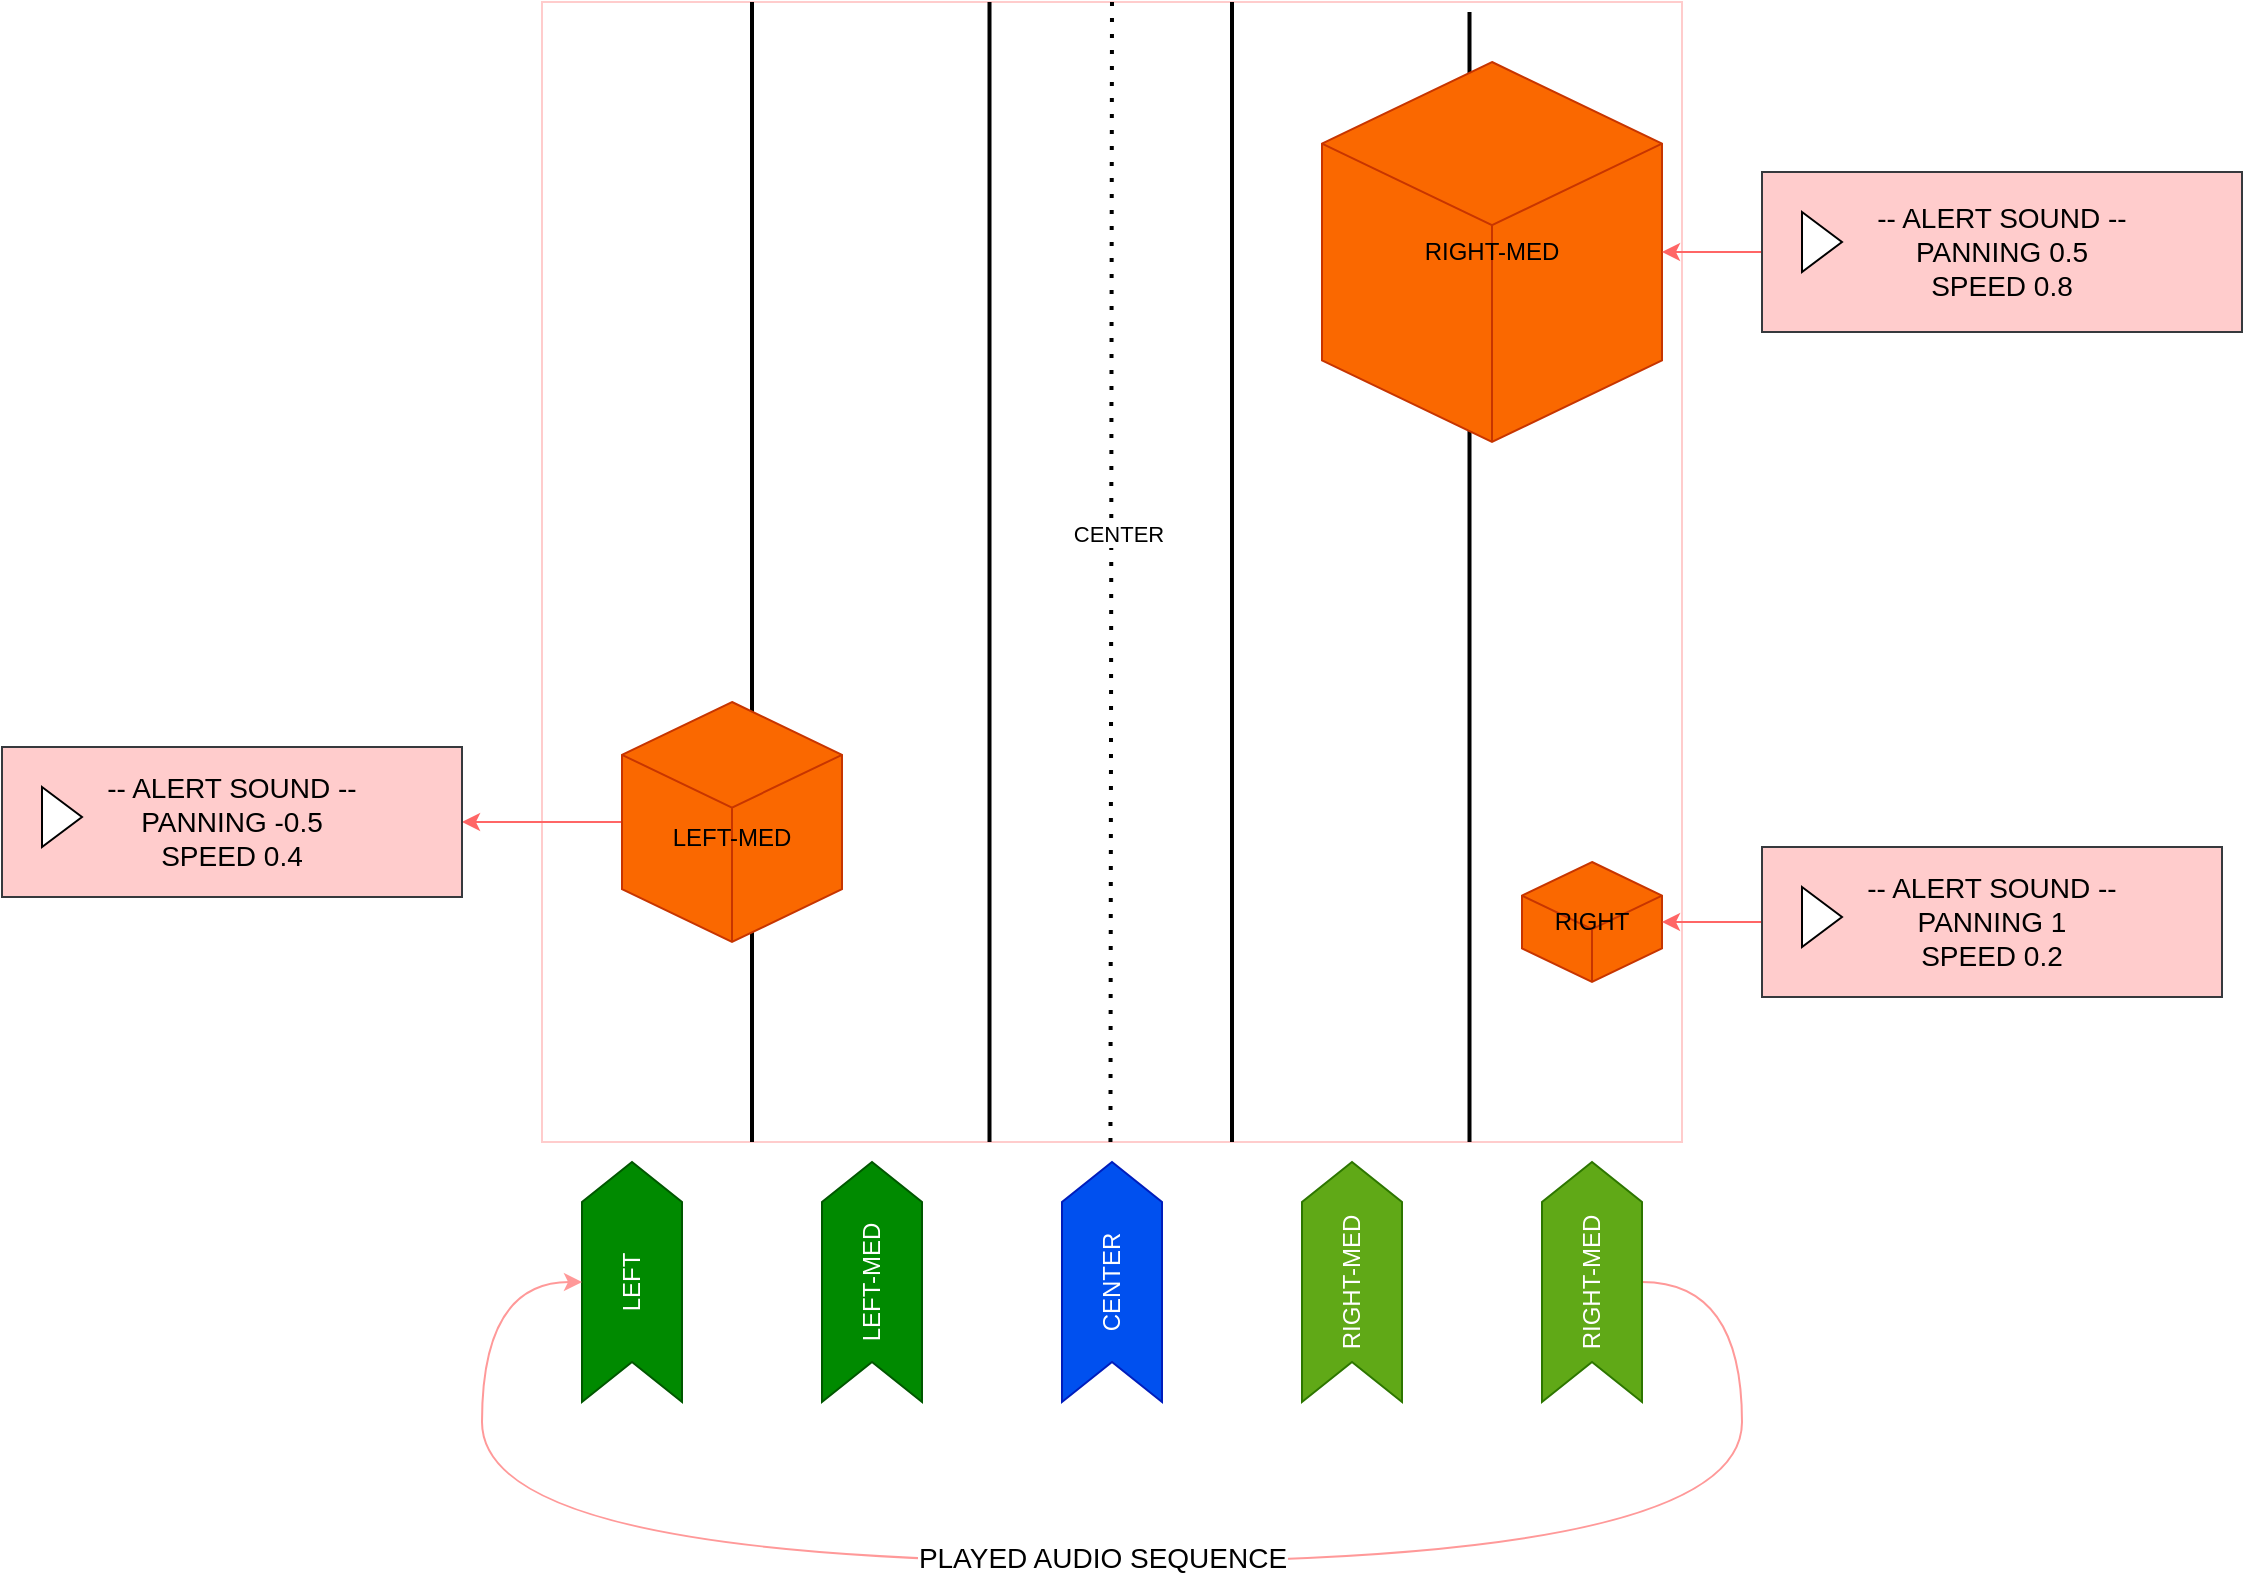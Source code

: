 <mxfile version="24.6.4" type="device">
  <diagram name="Página-1" id="OOLhiQYaRzrUzU_-95qS">
    <mxGraphModel dx="2591" dy="2265" grid="1" gridSize="10" guides="1" tooltips="1" connect="1" arrows="1" fold="1" page="1" pageScale="1" pageWidth="827" pageHeight="1169" math="0" shadow="0">
      <root>
        <mxCell id="0" />
        <mxCell id="1" parent="0" />
        <mxCell id="5I94mgKOTIEArTd720f6-1" value="" style="whiteSpace=wrap;html=1;aspect=fixed;strokeColor=#FFCCCC;" parent="1" vertex="1">
          <mxGeometry x="180" y="-110" width="570" height="570" as="geometry" />
        </mxCell>
        <mxCell id="5I94mgKOTIEArTd720f6-21" value="LEFT" style="shape=step;perimeter=stepPerimeter;whiteSpace=wrap;html=1;fixedSize=1;fillColor=#008a00;strokeColor=#005700;rotation=-90;fontColor=#ffffff;" parent="1" vertex="1">
          <mxGeometry x="165" y="505" width="120" height="50" as="geometry" />
        </mxCell>
        <mxCell id="5I94mgKOTIEArTd720f6-26" value="" style="endArrow=none;dashed=1;html=1;dashPattern=1 3;strokeWidth=2;rounded=0;entryX=0.5;entryY=0;entryDx=0;entryDy=0;" parent="1" edge="1" target="5I94mgKOTIEArTd720f6-1">
          <mxGeometry width="50" height="50" relative="1" as="geometry">
            <mxPoint x="464.23" y="460" as="sourcePoint" />
            <mxPoint x="464" y="-100" as="targetPoint" />
          </mxGeometry>
        </mxCell>
        <mxCell id="5I94mgKOTIEArTd720f6-27" value="CENTER" style="edgeLabel;html=1;align=center;verticalAlign=middle;resizable=0;points=[];" parent="5I94mgKOTIEArTd720f6-26" vertex="1" connectable="0">
          <mxGeometry x="0.07" y="-3" relative="1" as="geometry">
            <mxPoint y="1" as="offset" />
          </mxGeometry>
        </mxCell>
        <mxCell id="xzbqYjdxPqonFfslXFNU-1" value="" style="endArrow=none;html=1;strokeWidth=2;rounded=0;" edge="1" parent="1">
          <mxGeometry width="50" height="50" relative="1" as="geometry">
            <mxPoint x="285" y="460" as="sourcePoint" />
            <mxPoint x="285" y="-110" as="targetPoint" />
          </mxGeometry>
        </mxCell>
        <mxCell id="xzbqYjdxPqonFfslXFNU-3" value="" style="endArrow=none;html=1;strokeWidth=2;rounded=0;" edge="1" parent="1">
          <mxGeometry width="50" height="50" relative="1" as="geometry">
            <mxPoint x="643.75" y="460" as="sourcePoint" />
            <mxPoint x="643.75" y="-105" as="targetPoint" />
          </mxGeometry>
        </mxCell>
        <mxCell id="xzbqYjdxPqonFfslXFNU-5" value="" style="endArrow=none;html=1;strokeWidth=2;rounded=0;" edge="1" parent="1">
          <mxGeometry width="50" height="50" relative="1" as="geometry">
            <mxPoint x="525" y="460" as="sourcePoint" />
            <mxPoint x="525" y="-110" as="targetPoint" />
          </mxGeometry>
        </mxCell>
        <mxCell id="xzbqYjdxPqonFfslXFNU-6" value="" style="endArrow=none;html=1;strokeWidth=2;rounded=0;" edge="1" parent="1">
          <mxGeometry width="50" height="50" relative="1" as="geometry">
            <mxPoint x="403.75" y="460" as="sourcePoint" />
            <mxPoint x="403.75" y="-110" as="targetPoint" />
          </mxGeometry>
        </mxCell>
        <mxCell id="xzbqYjdxPqonFfslXFNU-7" value="LEFT-MED" style="shape=step;perimeter=stepPerimeter;whiteSpace=wrap;html=1;fixedSize=1;fillColor=#008a00;strokeColor=#005700;rotation=-90;fontColor=#ffffff;" vertex="1" parent="1">
          <mxGeometry x="285" y="505" width="120" height="50" as="geometry" />
        </mxCell>
        <mxCell id="xzbqYjdxPqonFfslXFNU-8" value="CENTER" style="shape=step;perimeter=stepPerimeter;whiteSpace=wrap;html=1;fixedSize=1;rotation=-90;fillColor=#0050ef;fontColor=#ffffff;strokeColor=#001DBC;" vertex="1" parent="1">
          <mxGeometry x="405" y="505" width="120" height="50" as="geometry" />
        </mxCell>
        <mxCell id="xzbqYjdxPqonFfslXFNU-9" value="RIGHT-MED" style="shape=step;perimeter=stepPerimeter;whiteSpace=wrap;html=1;fixedSize=1;fillColor=#60a917;strokeColor=#2D7600;rotation=-90;fontColor=#ffffff;" vertex="1" parent="1">
          <mxGeometry x="525" y="505" width="120" height="50" as="geometry" />
        </mxCell>
        <mxCell id="xzbqYjdxPqonFfslXFNU-29" style="edgeStyle=orthogonalEdgeStyle;rounded=0;orthogonalLoop=1;jettySize=auto;html=1;entryX=0.5;entryY=0;entryDx=0;entryDy=0;curved=1;strokeColor=#FF9999;" edge="1" parent="1" source="xzbqYjdxPqonFfslXFNU-10" target="5I94mgKOTIEArTd720f6-21">
          <mxGeometry relative="1" as="geometry">
            <Array as="points">
              <mxPoint x="780" y="530" />
              <mxPoint x="780" y="670" />
              <mxPoint x="150" y="670" />
              <mxPoint x="150" y="530" />
            </Array>
          </mxGeometry>
        </mxCell>
        <mxCell id="xzbqYjdxPqonFfslXFNU-32" value="&lt;font style=&quot;font-size: 14px;&quot;&gt;PLAYED AUDIO SEQUENCE&lt;/font&gt;" style="edgeLabel;html=1;align=center;verticalAlign=middle;resizable=0;points=[];" vertex="1" connectable="0" parent="xzbqYjdxPqonFfslXFNU-29">
          <mxGeometry x="0.011" y="-2" relative="1" as="geometry">
            <mxPoint as="offset" />
          </mxGeometry>
        </mxCell>
        <mxCell id="xzbqYjdxPqonFfslXFNU-10" value="RIGHT-MED" style="shape=step;perimeter=stepPerimeter;whiteSpace=wrap;html=1;fixedSize=1;fillColor=#60a917;strokeColor=#2D7600;rotation=-90;fontColor=#ffffff;" vertex="1" parent="1">
          <mxGeometry x="645" y="505" width="120" height="50" as="geometry" />
        </mxCell>
        <mxCell id="xzbqYjdxPqonFfslXFNU-25" style="edgeStyle=orthogonalEdgeStyle;rounded=0;orthogonalLoop=1;jettySize=auto;html=1;entryX=1;entryY=0.5;entryDx=0;entryDy=0;strokeColor=#FF6666;" edge="1" parent="1" source="xzbqYjdxPqonFfslXFNU-14" target="xzbqYjdxPqonFfslXFNU-23">
          <mxGeometry relative="1" as="geometry" />
        </mxCell>
        <mxCell id="xzbqYjdxPqonFfslXFNU-14" value="&lt;div&gt;&lt;br&gt;&lt;/div&gt;LEFT-MED" style="html=1;whiteSpace=wrap;shape=isoCube2;backgroundOutline=1;isoAngle=15;fillColor=#fa6800;fontColor=#000000;strokeColor=#C73500;" vertex="1" parent="1">
          <mxGeometry x="220" y="240" width="110" height="120" as="geometry" />
        </mxCell>
        <mxCell id="xzbqYjdxPqonFfslXFNU-15" value="RIGHT-MED" style="html=1;whiteSpace=wrap;shape=isoCube2;backgroundOutline=1;isoAngle=15;fillColor=#fa6800;fontColor=#000000;strokeColor=#C73500;" vertex="1" parent="1">
          <mxGeometry x="570" y="-80" width="170" height="190" as="geometry" />
        </mxCell>
        <mxCell id="xzbqYjdxPqonFfslXFNU-16" value="RIGHT" style="html=1;whiteSpace=wrap;shape=isoCube2;backgroundOutline=1;isoAngle=15;fillColor=#fa6800;fontColor=#000000;strokeColor=#C73500;" vertex="1" parent="1">
          <mxGeometry x="670" y="320" width="70" height="60" as="geometry" />
        </mxCell>
        <mxCell id="xzbqYjdxPqonFfslXFNU-22" style="edgeStyle=orthogonalEdgeStyle;rounded=0;orthogonalLoop=1;jettySize=auto;html=1;strokeColor=#FF6666;" edge="1" parent="1" source="xzbqYjdxPqonFfslXFNU-17" target="xzbqYjdxPqonFfslXFNU-15">
          <mxGeometry relative="1" as="geometry" />
        </mxCell>
        <mxCell id="xzbqYjdxPqonFfslXFNU-17" value="-- ALERT SOUND --&lt;br style=&quot;font-size: 14px;&quot;&gt;PANNING&amp;nbsp;&lt;span style=&quot;background-color: initial;&quot;&gt;0.5&lt;br&gt;SPEED 0.8&lt;/span&gt;" style="html=1;whiteSpace=wrap;container=1;recursiveResize=0;collapsible=0;fontSize=14;fillColor=#ffcccc;strokeColor=#36393d;" vertex="1" parent="1">
          <mxGeometry x="790" y="-25" width="240" height="80" as="geometry" />
        </mxCell>
        <mxCell id="xzbqYjdxPqonFfslXFNU-18" value="" style="triangle;html=1;whiteSpace=wrap;" vertex="1" parent="xzbqYjdxPqonFfslXFNU-17">
          <mxGeometry x="20" y="20" width="20" height="30" as="geometry" />
        </mxCell>
        <mxCell id="xzbqYjdxPqonFfslXFNU-21" value="" style="edgeStyle=orthogonalEdgeStyle;rounded=0;orthogonalLoop=1;jettySize=auto;html=1;strokeColor=#FF6666;" edge="1" parent="1" source="xzbqYjdxPqonFfslXFNU-19" target="xzbqYjdxPqonFfslXFNU-16">
          <mxGeometry relative="1" as="geometry" />
        </mxCell>
        <mxCell id="xzbqYjdxPqonFfslXFNU-19" value="-- ALERT SOUND --&lt;br style=&quot;font-size: 14px;&quot;&gt;PANNING 1&lt;div&gt;SPEED 0.2&lt;/div&gt;" style="html=1;whiteSpace=wrap;container=1;recursiveResize=0;collapsible=0;fontSize=14;fillColor=#ffcccc;strokeColor=#36393d;" vertex="1" parent="1">
          <mxGeometry x="790" y="312.5" width="230" height="75" as="geometry" />
        </mxCell>
        <mxCell id="xzbqYjdxPqonFfslXFNU-20" value="" style="triangle;html=1;whiteSpace=wrap;" vertex="1" parent="xzbqYjdxPqonFfslXFNU-19">
          <mxGeometry x="20" y="20" width="20" height="30" as="geometry" />
        </mxCell>
        <mxCell id="xzbqYjdxPqonFfslXFNU-23" value="-- ALERT SOUND --&lt;br style=&quot;font-size: 14px;&quot;&gt;PANNING -0.5&lt;br&gt;SPEED 0.4" style="html=1;whiteSpace=wrap;container=1;recursiveResize=0;collapsible=0;fontSize=14;fillColor=#ffcccc;strokeColor=#36393d;" vertex="1" parent="1">
          <mxGeometry x="-90" y="262.5" width="230" height="75" as="geometry" />
        </mxCell>
        <mxCell id="xzbqYjdxPqonFfslXFNU-24" value="" style="triangle;html=1;whiteSpace=wrap;" vertex="1" parent="xzbqYjdxPqonFfslXFNU-23">
          <mxGeometry x="20" y="20" width="20" height="30" as="geometry" />
        </mxCell>
      </root>
    </mxGraphModel>
  </diagram>
</mxfile>
